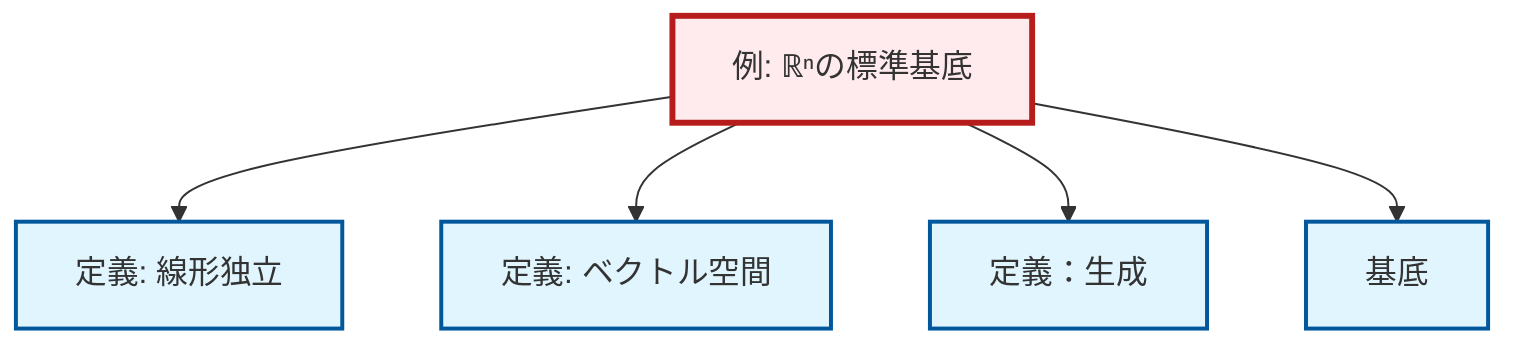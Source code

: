 graph TD
    classDef definition fill:#e1f5fe,stroke:#01579b,stroke-width:2px
    classDef theorem fill:#f3e5f5,stroke:#4a148c,stroke-width:2px
    classDef axiom fill:#fff3e0,stroke:#e65100,stroke-width:2px
    classDef example fill:#e8f5e9,stroke:#1b5e20,stroke-width:2px
    classDef current fill:#ffebee,stroke:#b71c1c,stroke-width:3px
    def-vector-space["定義: ベクトル空間"]:::definition
    def-linear-independence["定義: 線形独立"]:::definition
    def-span["定義：生成"]:::definition
    def-basis["基底"]:::definition
    ex-standard-basis-rn["例: ℝⁿの標準基底"]:::example
    ex-standard-basis-rn --> def-linear-independence
    ex-standard-basis-rn --> def-vector-space
    ex-standard-basis-rn --> def-span
    ex-standard-basis-rn --> def-basis
    class ex-standard-basis-rn current